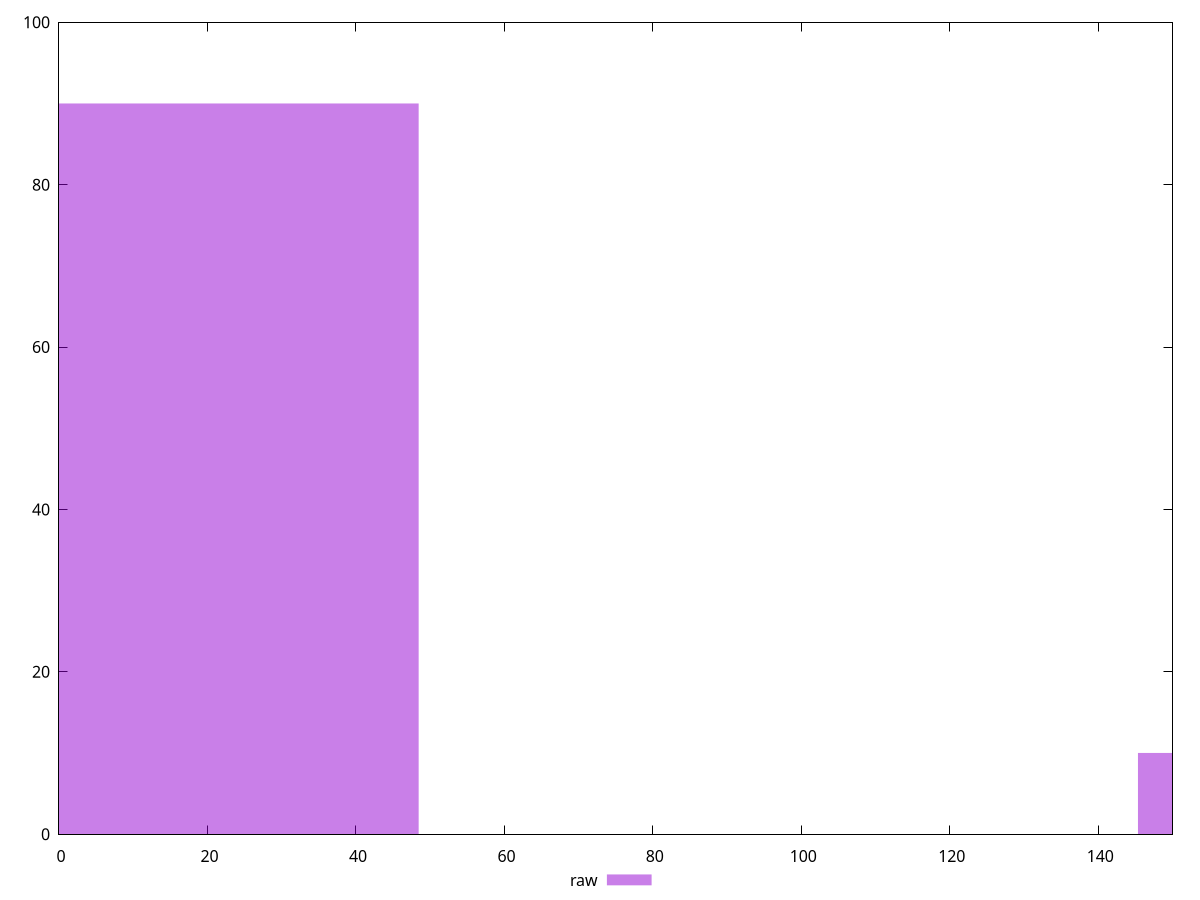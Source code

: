 reset

$raw <<EOF
0 90
193.79760638672738 10
EOF

set key outside below
set boxwidth 96.89880319336369
set xrange [0:150]
set yrange [0:100]
set trange [0:100]
set style fill transparent solid 0.5 noborder
set terminal svg size 640, 490 enhanced background rgb 'white'
set output "report_00019_2021-02-10T18-14-37.922Z//uses-http2/samples/pages+cached+noadtech+nomedia+nocss/raw/histogram.svg"

plot $raw title "raw" with boxes

reset
